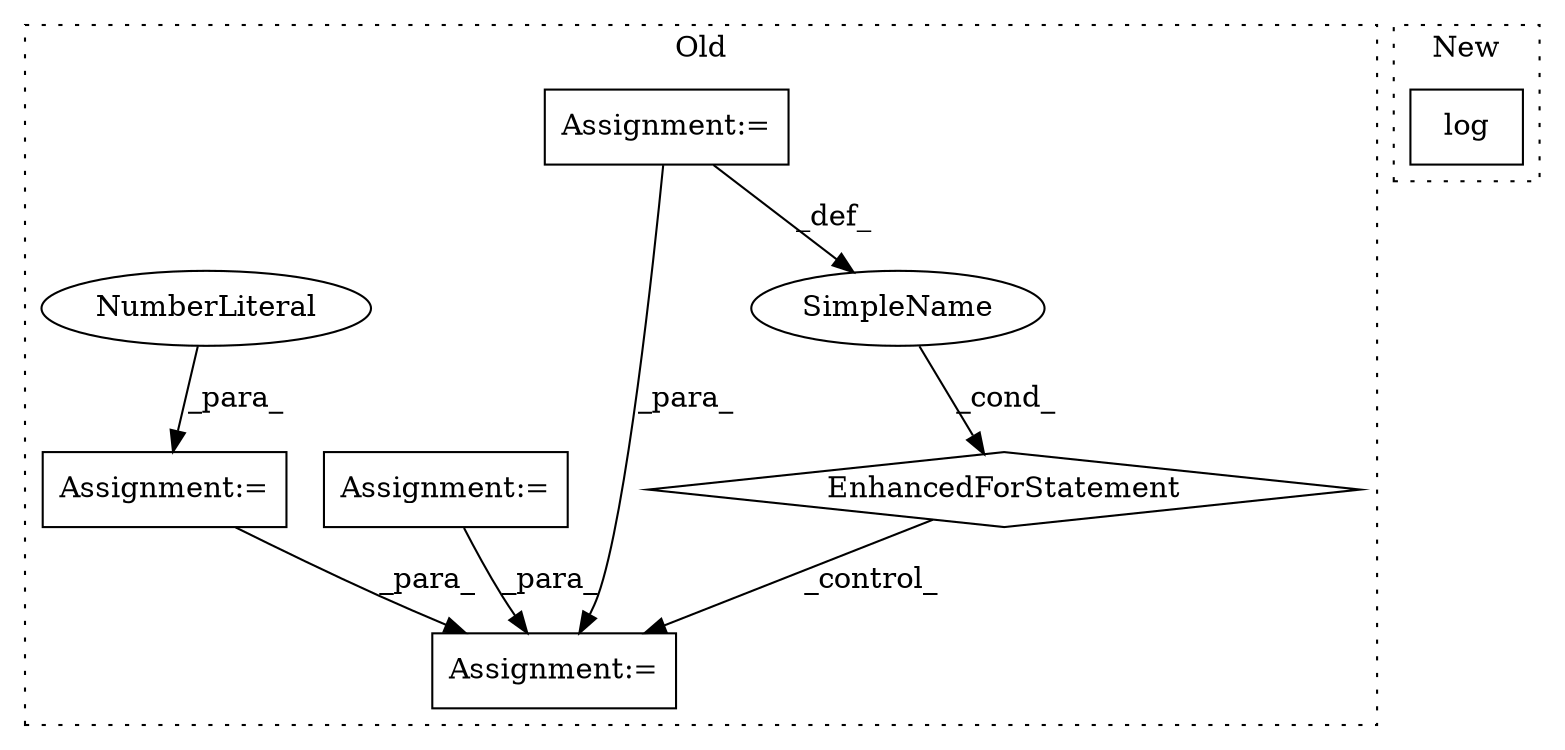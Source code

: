 digraph G {
subgraph cluster0 {
1 [label="EnhancedForStatement" a="70" s="11482,11561" l="57,2" shape="diamond"];
3 [label="Assignment:=" a="7" s="11482,11561" l="57,2" shape="box"];
4 [label="Assignment:=" a="7" s="11576" l="1" shape="box"];
5 [label="SimpleName" a="42" s="11543" l="1" shape="ellipse"];
6 [label="Assignment:=" a="7" s="11460" l="1" shape="box"];
7 [label="Assignment:=" a="7" s="11445" l="1" shape="box"];
8 [label="NumberLiteral" a="34" s="11446" l="3" shape="ellipse"];
label = "Old";
style="dotted";
}
subgraph cluster1 {
2 [label="log" a="32" s="10078,10093" l="4,1" shape="box"];
label = "New";
style="dotted";
}
1 -> 4 [label="_control_"];
3 -> 5 [label="_def_"];
3 -> 4 [label="_para_"];
5 -> 1 [label="_cond_"];
6 -> 4 [label="_para_"];
7 -> 4 [label="_para_"];
8 -> 7 [label="_para_"];
}